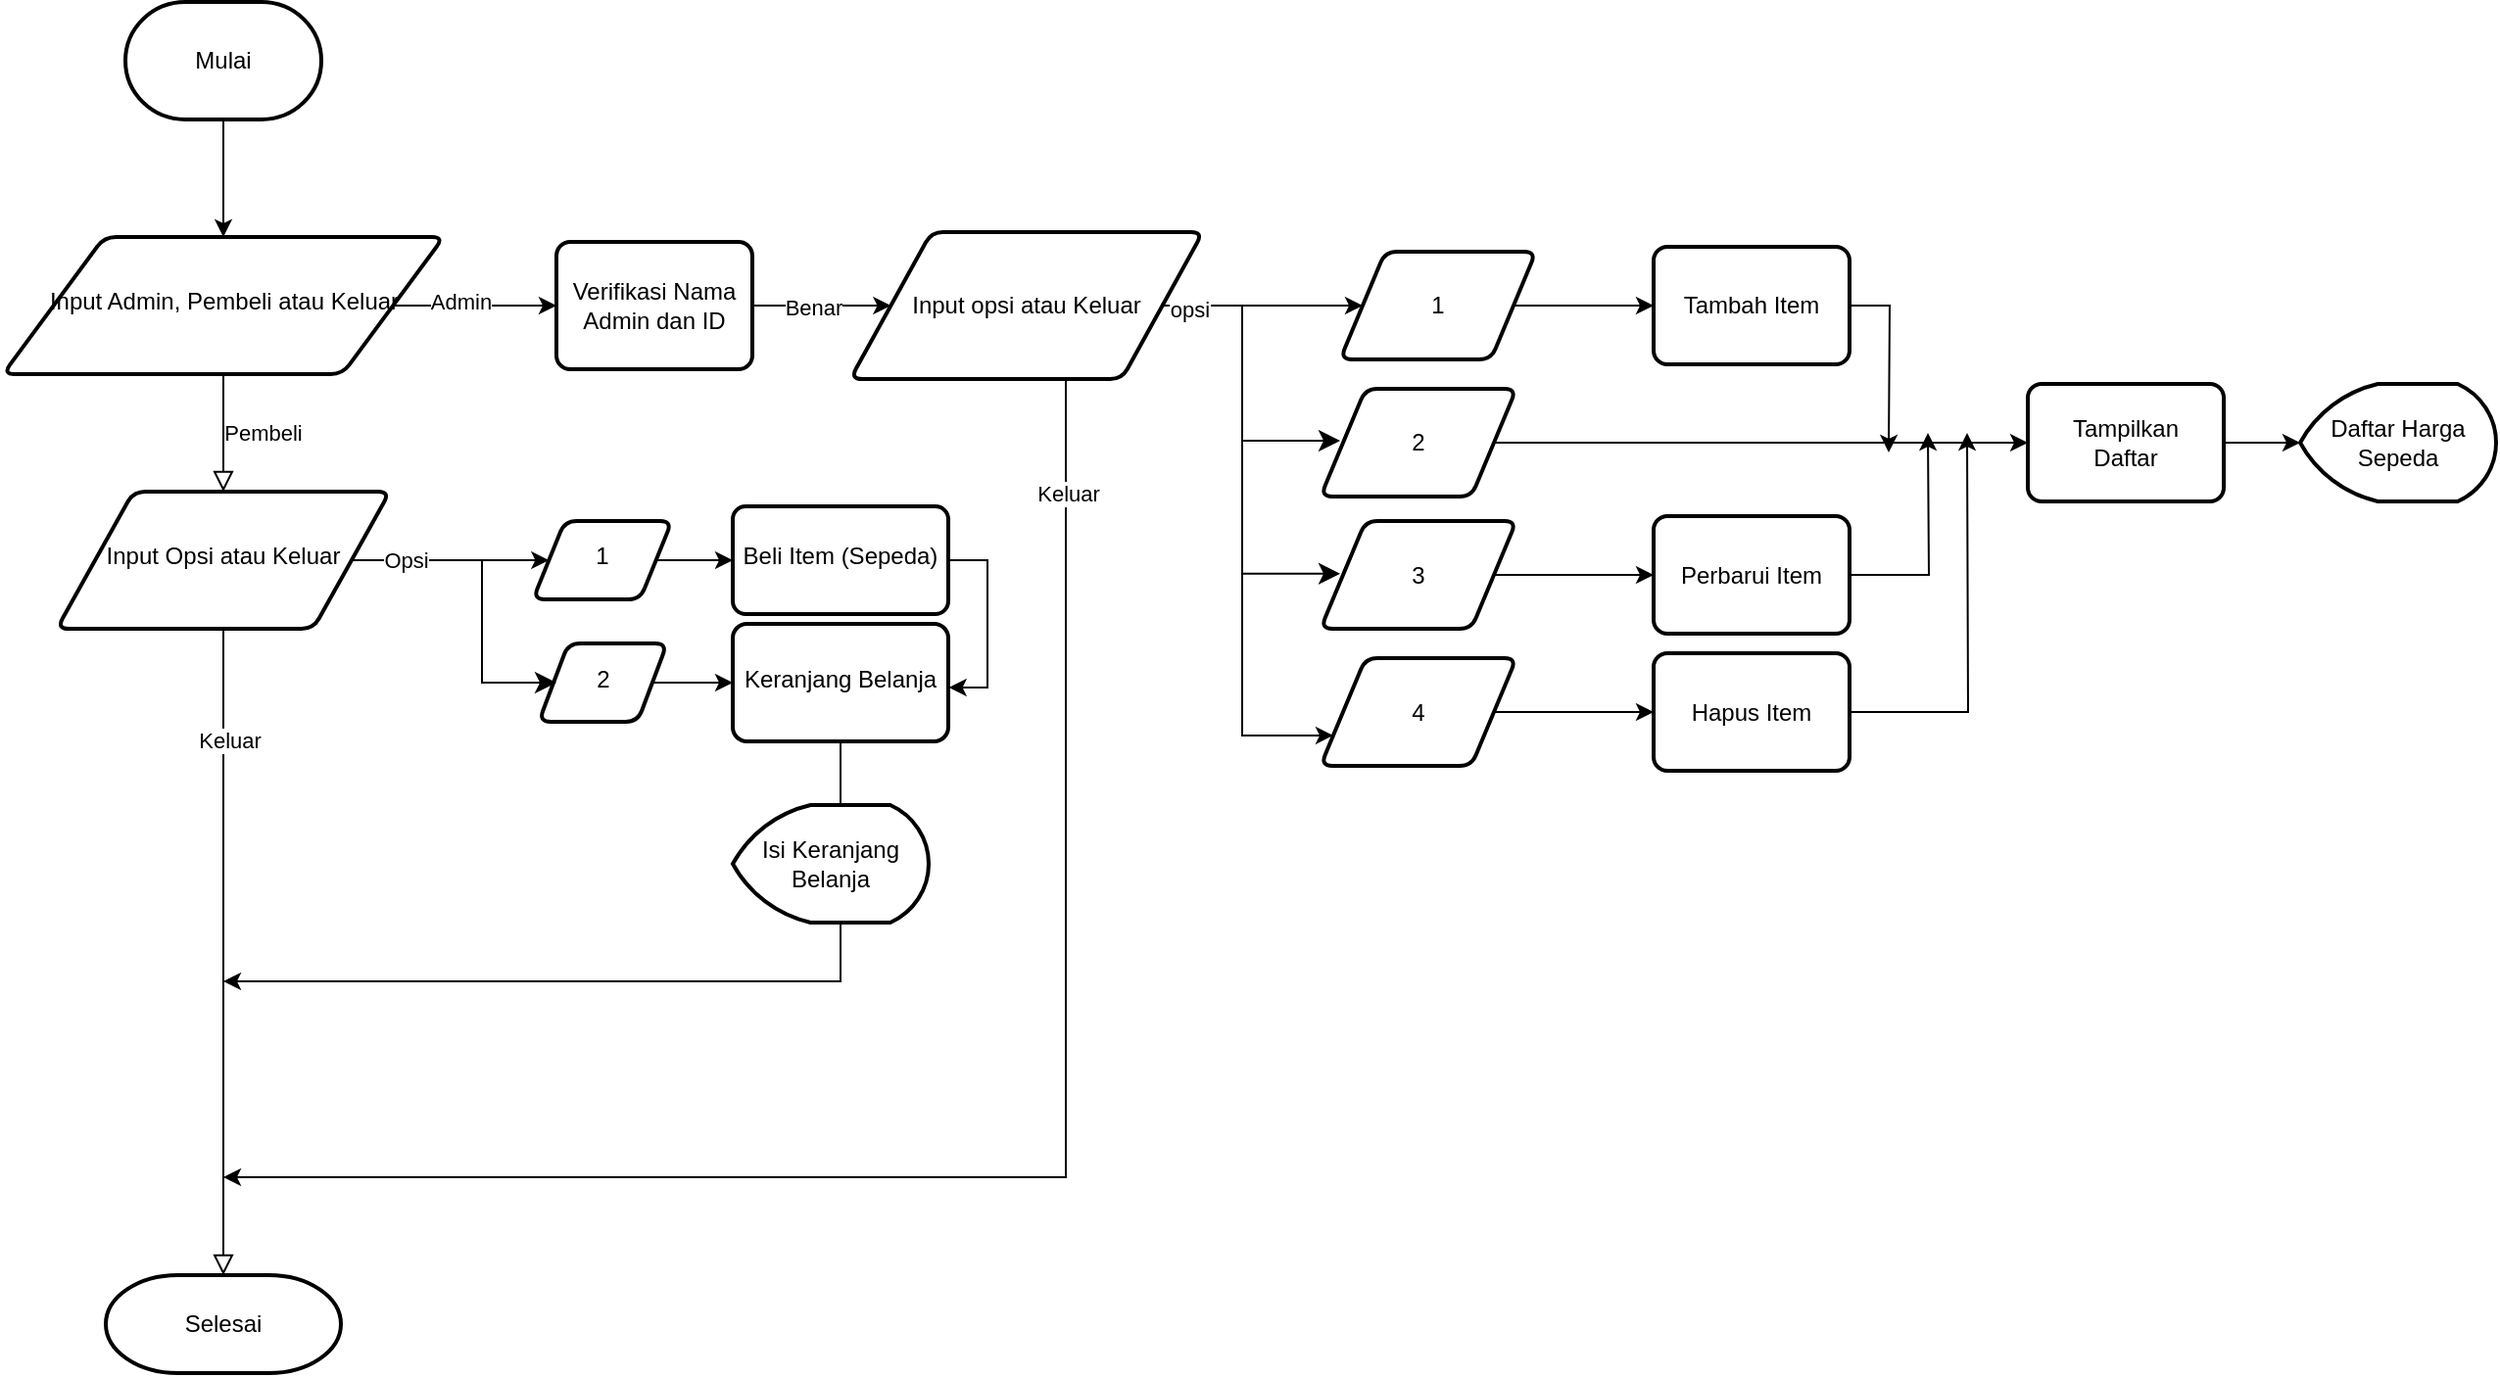 <mxfile version="21.8.2" type="github">
  <diagram id="C5RBs43oDa-KdzZeNtuy" name="Page-1">
    <mxGraphModel dx="1580" dy="671" grid="1" gridSize="10" guides="1" tooltips="1" connect="1" arrows="1" fold="1" page="1" pageScale="1" pageWidth="827" pageHeight="1169" math="0" shadow="0">
      <root>
        <mxCell id="WIyWlLk6GJQsqaUBKTNV-0" />
        <mxCell id="WIyWlLk6GJQsqaUBKTNV-1" parent="WIyWlLk6GJQsqaUBKTNV-0" />
        <mxCell id="WIyWlLk6GJQsqaUBKTNV-4" value="Pembeli" style="rounded=0;html=1;jettySize=auto;orthogonalLoop=1;fontSize=11;endArrow=block;endFill=0;endSize=8;strokeWidth=1;shadow=0;labelBackgroundColor=none;edgeStyle=orthogonalEdgeStyle;" parent="WIyWlLk6GJQsqaUBKTNV-1" source="WIyWlLk6GJQsqaUBKTNV-6" target="WIyWlLk6GJQsqaUBKTNV-10" edge="1">
          <mxGeometry y="20" relative="1" as="geometry">
            <mxPoint as="offset" />
          </mxGeometry>
        </mxCell>
        <mxCell id="LoGF4QMkM_RMsMkj-VRh-5" value="" style="edgeStyle=orthogonalEdgeStyle;rounded=0;orthogonalLoop=1;jettySize=auto;html=1;entryX=0;entryY=0.5;entryDx=0;entryDy=0;entryPerimeter=0;" edge="1" parent="WIyWlLk6GJQsqaUBKTNV-1" source="WIyWlLk6GJQsqaUBKTNV-6" target="LoGF4QMkM_RMsMkj-VRh-9">
          <mxGeometry relative="1" as="geometry">
            <mxPoint x="360" y="195" as="targetPoint" />
          </mxGeometry>
        </mxCell>
        <mxCell id="LoGF4QMkM_RMsMkj-VRh-6" value="Admin" style="edgeLabel;html=1;align=center;verticalAlign=middle;resizable=0;points=[];" vertex="1" connectable="0" parent="LoGF4QMkM_RMsMkj-VRh-5">
          <mxGeometry x="-0.189" y="2" relative="1" as="geometry">
            <mxPoint as="offset" />
          </mxGeometry>
        </mxCell>
        <mxCell id="WIyWlLk6GJQsqaUBKTNV-6" value="Input Admin, Pembeli atau Keluar" style="whiteSpace=wrap;html=1;shadow=0;fontFamily=Helvetica;fontSize=12;align=center;strokeWidth=2;spacing=6;spacingTop=-4;shape=parallelogram;perimeter=parallelogramPerimeter;rounded=1;arcSize=12;size=0.23;" parent="WIyWlLk6GJQsqaUBKTNV-1" vertex="1">
          <mxGeometry x="107.5" y="160" width="225" height="70" as="geometry" />
        </mxCell>
        <mxCell id="WIyWlLk6GJQsqaUBKTNV-8" value="" style="rounded=0;html=1;jettySize=auto;orthogonalLoop=1;fontSize=11;endArrow=block;endFill=0;endSize=8;strokeWidth=1;shadow=0;labelBackgroundColor=none;edgeStyle=orthogonalEdgeStyle;" parent="WIyWlLk6GJQsqaUBKTNV-1" source="WIyWlLk6GJQsqaUBKTNV-10" target="WIyWlLk6GJQsqaUBKTNV-11" edge="1">
          <mxGeometry x="0.333" y="20" relative="1" as="geometry">
            <mxPoint as="offset" />
          </mxGeometry>
        </mxCell>
        <mxCell id="LoGF4QMkM_RMsMkj-VRh-70" value="Keluar" style="edgeLabel;html=1;align=center;verticalAlign=middle;resizable=0;points=[];" vertex="1" connectable="0" parent="WIyWlLk6GJQsqaUBKTNV-8">
          <mxGeometry x="-0.655" y="3" relative="1" as="geometry">
            <mxPoint as="offset" />
          </mxGeometry>
        </mxCell>
        <mxCell id="LoGF4QMkM_RMsMkj-VRh-72" value="" style="edgeStyle=orthogonalEdgeStyle;rounded=0;orthogonalLoop=1;jettySize=auto;html=1;" edge="1" parent="WIyWlLk6GJQsqaUBKTNV-1" source="WIyWlLk6GJQsqaUBKTNV-10" target="LoGF4QMkM_RMsMkj-VRh-71">
          <mxGeometry relative="1" as="geometry" />
        </mxCell>
        <mxCell id="LoGF4QMkM_RMsMkj-VRh-82" value="Opsi" style="edgeLabel;html=1;align=center;verticalAlign=middle;resizable=0;points=[];" vertex="1" connectable="0" parent="LoGF4QMkM_RMsMkj-VRh-72">
          <mxGeometry x="-0.465" y="-1" relative="1" as="geometry">
            <mxPoint y="-1" as="offset" />
          </mxGeometry>
        </mxCell>
        <mxCell id="WIyWlLk6GJQsqaUBKTNV-10" value="Input Opsi atau Keluar" style="whiteSpace=wrap;html=1;shadow=0;fontFamily=Helvetica;fontSize=12;align=center;strokeWidth=2;spacing=6;spacingTop=-4;shape=parallelogram;perimeter=parallelogramPerimeter;rounded=1;arcSize=12;size=0.23;" parent="WIyWlLk6GJQsqaUBKTNV-1" vertex="1">
          <mxGeometry x="135" y="290" width="170" height="70" as="geometry" />
        </mxCell>
        <mxCell id="WIyWlLk6GJQsqaUBKTNV-11" value="Selesai" style="rounded=1;whiteSpace=wrap;html=1;fontSize=12;glass=0;strokeWidth=2;shadow=0;shape=mxgraph.flowchart.terminator;" parent="WIyWlLk6GJQsqaUBKTNV-1" vertex="1">
          <mxGeometry x="160" y="690" width="120" height="50" as="geometry" />
        </mxCell>
        <mxCell id="LoGF4QMkM_RMsMkj-VRh-3" value="" style="edgeStyle=orthogonalEdgeStyle;rounded=0;orthogonalLoop=1;jettySize=auto;html=1;" edge="1" parent="WIyWlLk6GJQsqaUBKTNV-1" source="LoGF4QMkM_RMsMkj-VRh-0" target="WIyWlLk6GJQsqaUBKTNV-6">
          <mxGeometry relative="1" as="geometry" />
        </mxCell>
        <mxCell id="LoGF4QMkM_RMsMkj-VRh-0" value="Mulai" style="strokeWidth=2;html=1;shape=mxgraph.flowchart.terminator;whiteSpace=wrap;" vertex="1" parent="WIyWlLk6GJQsqaUBKTNV-1">
          <mxGeometry x="170" y="40" width="100" height="60" as="geometry" />
        </mxCell>
        <mxCell id="LoGF4QMkM_RMsMkj-VRh-12" value="" style="edgeStyle=orthogonalEdgeStyle;rounded=0;orthogonalLoop=1;jettySize=auto;html=1;" edge="1" parent="WIyWlLk6GJQsqaUBKTNV-1" source="LoGF4QMkM_RMsMkj-VRh-9" target="LoGF4QMkM_RMsMkj-VRh-11">
          <mxGeometry relative="1" as="geometry" />
        </mxCell>
        <mxCell id="LoGF4QMkM_RMsMkj-VRh-14" value="Benar" style="edgeLabel;html=1;align=center;verticalAlign=middle;resizable=0;points=[];" vertex="1" connectable="0" parent="LoGF4QMkM_RMsMkj-VRh-12">
          <mxGeometry x="-0.131" y="-1" relative="1" as="geometry">
            <mxPoint as="offset" />
          </mxGeometry>
        </mxCell>
        <mxCell id="LoGF4QMkM_RMsMkj-VRh-9" value="Verifikasi Nama Admin dan ID" style="strokeWidth=2;html=1;shape=label;whiteSpace=wrap;rounded=1;absoluteArcSize=1;arcSize=14;" vertex="1" parent="WIyWlLk6GJQsqaUBKTNV-1">
          <mxGeometry x="390" y="162.5" width="100" height="65" as="geometry" />
        </mxCell>
        <mxCell id="LoGF4QMkM_RMsMkj-VRh-41" value="" style="edgeStyle=orthogonalEdgeStyle;rounded=0;orthogonalLoop=1;jettySize=auto;html=1;" edge="1" parent="WIyWlLk6GJQsqaUBKTNV-1" source="LoGF4QMkM_RMsMkj-VRh-11" target="LoGF4QMkM_RMsMkj-VRh-40">
          <mxGeometry relative="1" as="geometry" />
        </mxCell>
        <mxCell id="LoGF4QMkM_RMsMkj-VRh-67" value="" style="edgeStyle=orthogonalEdgeStyle;rounded=0;orthogonalLoop=1;jettySize=auto;html=1;" edge="1" parent="WIyWlLk6GJQsqaUBKTNV-1" source="LoGF4QMkM_RMsMkj-VRh-11">
          <mxGeometry relative="1" as="geometry">
            <mxPoint x="220" y="640" as="targetPoint" />
            <Array as="points">
              <mxPoint x="650" y="640" />
            </Array>
          </mxGeometry>
        </mxCell>
        <mxCell id="LoGF4QMkM_RMsMkj-VRh-68" value="Keluar" style="edgeLabel;html=1;align=center;verticalAlign=middle;resizable=0;points=[];" vertex="1" connectable="0" parent="LoGF4QMkM_RMsMkj-VRh-67">
          <mxGeometry x="-0.86" y="1" relative="1" as="geometry">
            <mxPoint as="offset" />
          </mxGeometry>
        </mxCell>
        <mxCell id="LoGF4QMkM_RMsMkj-VRh-11" value="Input opsi atau Keluar" style="strokeWidth=2;html=1;shape=parallelogram;whiteSpace=wrap;perimeter=parallelogramPerimeter;rounded=1;arcSize=12;size=0.23;" vertex="1" parent="WIyWlLk6GJQsqaUBKTNV-1">
          <mxGeometry x="540" y="157.5" width="180" height="75" as="geometry" />
        </mxCell>
        <mxCell id="LoGF4QMkM_RMsMkj-VRh-106" style="edgeStyle=orthogonalEdgeStyle;rounded=0;orthogonalLoop=1;jettySize=auto;html=1;exitX=1;exitY=0.5;exitDx=0;exitDy=0;" edge="1" parent="WIyWlLk6GJQsqaUBKTNV-1" source="LoGF4QMkM_RMsMkj-VRh-36">
          <mxGeometry relative="1" as="geometry">
            <mxPoint x="1070" y="270" as="targetPoint" />
          </mxGeometry>
        </mxCell>
        <mxCell id="LoGF4QMkM_RMsMkj-VRh-36" value="Tambah Item" style="shape=label;html=1;strokeWidth=2;whiteSpace=wrap;rounded=1;arcSize=14;size=0.23;absoluteArcSize=1;" vertex="1" parent="WIyWlLk6GJQsqaUBKTNV-1">
          <mxGeometry x="950" y="165" width="100" height="60" as="geometry" />
        </mxCell>
        <mxCell id="LoGF4QMkM_RMsMkj-VRh-109" value="" style="edgeStyle=orthogonalEdgeStyle;rounded=0;orthogonalLoop=1;jettySize=auto;html=1;" edge="1" parent="WIyWlLk6GJQsqaUBKTNV-1" source="LoGF4QMkM_RMsMkj-VRh-37" target="LoGF4QMkM_RMsMkj-VRh-108">
          <mxGeometry relative="1" as="geometry" />
        </mxCell>
        <mxCell id="LoGF4QMkM_RMsMkj-VRh-37" value="Tampilkan&lt;br&gt;Daftar" style="shape=label;html=1;strokeWidth=2;whiteSpace=wrap;rounded=1;arcSize=14;size=0.23;absoluteArcSize=1;" vertex="1" parent="WIyWlLk6GJQsqaUBKTNV-1">
          <mxGeometry x="1141" y="235" width="100" height="60" as="geometry" />
        </mxCell>
        <mxCell id="LoGF4QMkM_RMsMkj-VRh-105" style="edgeStyle=orthogonalEdgeStyle;rounded=0;orthogonalLoop=1;jettySize=auto;html=1;exitX=1;exitY=0.5;exitDx=0;exitDy=0;" edge="1" parent="WIyWlLk6GJQsqaUBKTNV-1" source="LoGF4QMkM_RMsMkj-VRh-38">
          <mxGeometry relative="1" as="geometry">
            <mxPoint x="1090" y="260" as="targetPoint" />
          </mxGeometry>
        </mxCell>
        <mxCell id="LoGF4QMkM_RMsMkj-VRh-38" value="Perbarui Item" style="shape=label;html=1;strokeWidth=2;whiteSpace=wrap;rounded=1;arcSize=14;size=0.23;absoluteArcSize=1;" vertex="1" parent="WIyWlLk6GJQsqaUBKTNV-1">
          <mxGeometry x="950" y="302.5" width="100" height="60" as="geometry" />
        </mxCell>
        <mxCell id="LoGF4QMkM_RMsMkj-VRh-107" style="edgeStyle=orthogonalEdgeStyle;rounded=0;orthogonalLoop=1;jettySize=auto;html=1;exitX=1;exitY=0.5;exitDx=0;exitDy=0;" edge="1" parent="WIyWlLk6GJQsqaUBKTNV-1" source="LoGF4QMkM_RMsMkj-VRh-39">
          <mxGeometry relative="1" as="geometry">
            <mxPoint x="1110" y="260" as="targetPoint" />
          </mxGeometry>
        </mxCell>
        <mxCell id="LoGF4QMkM_RMsMkj-VRh-39" value="Hapus Item" style="shape=label;html=1;strokeWidth=2;whiteSpace=wrap;rounded=1;arcSize=14;size=0.23;absoluteArcSize=1;" vertex="1" parent="WIyWlLk6GJQsqaUBKTNV-1">
          <mxGeometry x="950" y="372.5" width="100" height="60" as="geometry" />
        </mxCell>
        <mxCell id="LoGF4QMkM_RMsMkj-VRh-54" style="edgeStyle=orthogonalEdgeStyle;rounded=0;orthogonalLoop=1;jettySize=auto;html=1;exitX=1;exitY=0.5;exitDx=0;exitDy=0;entryX=0;entryY=0.5;entryDx=0;entryDy=0;" edge="1" parent="WIyWlLk6GJQsqaUBKTNV-1" source="LoGF4QMkM_RMsMkj-VRh-40" target="LoGF4QMkM_RMsMkj-VRh-36">
          <mxGeometry relative="1" as="geometry" />
        </mxCell>
        <mxCell id="LoGF4QMkM_RMsMkj-VRh-40" value="1" style="strokeWidth=2;html=1;shape=parallelogram;whiteSpace=wrap;perimeter=parallelogramPerimeter;rounded=1;arcSize=12;size=0.23;" vertex="1" parent="WIyWlLk6GJQsqaUBKTNV-1">
          <mxGeometry x="790" y="167.5" width="100" height="55" as="geometry" />
        </mxCell>
        <mxCell id="LoGF4QMkM_RMsMkj-VRh-55" style="edgeStyle=orthogonalEdgeStyle;rounded=0;orthogonalLoop=1;jettySize=auto;html=1;exitX=1;exitY=0.5;exitDx=0;exitDy=0;entryX=0;entryY=0.5;entryDx=0;entryDy=0;" edge="1" parent="WIyWlLk6GJQsqaUBKTNV-1" source="LoGF4QMkM_RMsMkj-VRh-42" target="LoGF4QMkM_RMsMkj-VRh-37">
          <mxGeometry relative="1" as="geometry" />
        </mxCell>
        <mxCell id="LoGF4QMkM_RMsMkj-VRh-42" value="2" style="strokeWidth=2;html=1;shape=parallelogram;whiteSpace=wrap;perimeter=parallelogramPerimeter;rounded=1;arcSize=12;size=0.23;" vertex="1" parent="WIyWlLk6GJQsqaUBKTNV-1">
          <mxGeometry x="780" y="237.5" width="100" height="55" as="geometry" />
        </mxCell>
        <mxCell id="LoGF4QMkM_RMsMkj-VRh-56" style="edgeStyle=orthogonalEdgeStyle;rounded=0;orthogonalLoop=1;jettySize=auto;html=1;exitX=1;exitY=0.5;exitDx=0;exitDy=0;entryX=0;entryY=0.5;entryDx=0;entryDy=0;" edge="1" parent="WIyWlLk6GJQsqaUBKTNV-1" source="LoGF4QMkM_RMsMkj-VRh-43" target="LoGF4QMkM_RMsMkj-VRh-38">
          <mxGeometry relative="1" as="geometry" />
        </mxCell>
        <mxCell id="LoGF4QMkM_RMsMkj-VRh-43" value="3" style="strokeWidth=2;html=1;shape=parallelogram;whiteSpace=wrap;perimeter=parallelogramPerimeter;rounded=1;arcSize=12;size=0.23;" vertex="1" parent="WIyWlLk6GJQsqaUBKTNV-1">
          <mxGeometry x="780" y="305" width="100" height="55" as="geometry" />
        </mxCell>
        <mxCell id="LoGF4QMkM_RMsMkj-VRh-57" style="edgeStyle=orthogonalEdgeStyle;rounded=0;orthogonalLoop=1;jettySize=auto;html=1;exitX=1;exitY=0.5;exitDx=0;exitDy=0;entryX=0;entryY=0.5;entryDx=0;entryDy=0;" edge="1" parent="WIyWlLk6GJQsqaUBKTNV-1" source="LoGF4QMkM_RMsMkj-VRh-44" target="LoGF4QMkM_RMsMkj-VRh-39">
          <mxGeometry relative="1" as="geometry" />
        </mxCell>
        <mxCell id="LoGF4QMkM_RMsMkj-VRh-44" value="4" style="strokeWidth=2;html=1;shape=parallelogram;whiteSpace=wrap;perimeter=parallelogramPerimeter;rounded=1;arcSize=12;size=0.23;" vertex="1" parent="WIyWlLk6GJQsqaUBKTNV-1">
          <mxGeometry x="780" y="375" width="100" height="55" as="geometry" />
        </mxCell>
        <mxCell id="LoGF4QMkM_RMsMkj-VRh-59" value="" style="edgeStyle=orthogonalEdgeStyle;rounded=0;orthogonalLoop=1;jettySize=auto;html=1;entryX=0;entryY=0.75;entryDx=0;entryDy=0;exitX=1;exitY=0.5;exitDx=0;exitDy=0;" edge="1" parent="WIyWlLk6GJQsqaUBKTNV-1" source="LoGF4QMkM_RMsMkj-VRh-11" target="LoGF4QMkM_RMsMkj-VRh-44">
          <mxGeometry relative="1" as="geometry">
            <mxPoint x="740" y="200" as="sourcePoint" />
            <mxPoint x="811" y="205" as="targetPoint" />
            <Array as="points">
              <mxPoint x="740" y="195" />
              <mxPoint x="740" y="415" />
            </Array>
          </mxGeometry>
        </mxCell>
        <mxCell id="LoGF4QMkM_RMsMkj-VRh-69" value="opsi" style="edgeLabel;html=1;align=center;verticalAlign=middle;resizable=0;points=[];" vertex="1" connectable="0" parent="LoGF4QMkM_RMsMkj-VRh-59">
          <mxGeometry x="-0.916" y="-2" relative="1" as="geometry">
            <mxPoint as="offset" />
          </mxGeometry>
        </mxCell>
        <mxCell id="LoGF4QMkM_RMsMkj-VRh-62" value="" style="edgeStyle=segmentEdgeStyle;endArrow=classic;html=1;curved=0;rounded=0;endSize=8;startSize=8;" edge="1" parent="WIyWlLk6GJQsqaUBKTNV-1">
          <mxGeometry width="50" height="50" relative="1" as="geometry">
            <mxPoint x="740" y="264" as="sourcePoint" />
            <mxPoint x="790" y="264.41" as="targetPoint" />
          </mxGeometry>
        </mxCell>
        <mxCell id="LoGF4QMkM_RMsMkj-VRh-64" value="" style="edgeStyle=segmentEdgeStyle;endArrow=classic;html=1;curved=0;rounded=0;endSize=8;startSize=8;" edge="1" parent="WIyWlLk6GJQsqaUBKTNV-1">
          <mxGeometry width="50" height="50" relative="1" as="geometry">
            <mxPoint x="740" y="331.91" as="sourcePoint" />
            <mxPoint x="790" y="332.32" as="targetPoint" />
          </mxGeometry>
        </mxCell>
        <mxCell id="LoGF4QMkM_RMsMkj-VRh-86" value="" style="edgeStyle=orthogonalEdgeStyle;rounded=0;orthogonalLoop=1;jettySize=auto;html=1;" edge="1" parent="WIyWlLk6GJQsqaUBKTNV-1" source="LoGF4QMkM_RMsMkj-VRh-71" target="LoGF4QMkM_RMsMkj-VRh-85">
          <mxGeometry relative="1" as="geometry" />
        </mxCell>
        <mxCell id="LoGF4QMkM_RMsMkj-VRh-71" value="1" style="whiteSpace=wrap;html=1;shadow=0;fontFamily=Helvetica;fontSize=12;align=center;strokeWidth=2;spacing=6;spacingTop=-4;shape=parallelogram;perimeter=parallelogramPerimeter;rounded=1;arcSize=12;size=0.23;" vertex="1" parent="WIyWlLk6GJQsqaUBKTNV-1">
          <mxGeometry x="378" y="305" width="71" height="40" as="geometry" />
        </mxCell>
        <mxCell id="LoGF4QMkM_RMsMkj-VRh-93" value="" style="edgeStyle=orthogonalEdgeStyle;rounded=0;orthogonalLoop=1;jettySize=auto;html=1;" edge="1" parent="WIyWlLk6GJQsqaUBKTNV-1" source="LoGF4QMkM_RMsMkj-VRh-73" target="LoGF4QMkM_RMsMkj-VRh-89">
          <mxGeometry relative="1" as="geometry" />
        </mxCell>
        <mxCell id="LoGF4QMkM_RMsMkj-VRh-73" value="2" style="whiteSpace=wrap;html=1;shadow=0;fontFamily=Helvetica;fontSize=12;align=center;strokeWidth=2;spacing=6;spacingTop=-4;shape=parallelogram;perimeter=parallelogramPerimeter;rounded=1;arcSize=12;size=0.23;" vertex="1" parent="WIyWlLk6GJQsqaUBKTNV-1">
          <mxGeometry x="381" y="367.5" width="65.5" height="40" as="geometry" />
        </mxCell>
        <mxCell id="LoGF4QMkM_RMsMkj-VRh-104" style="edgeStyle=orthogonalEdgeStyle;rounded=0;orthogonalLoop=1;jettySize=auto;html=1;exitX=1;exitY=0.5;exitDx=0;exitDy=0;" edge="1" parent="WIyWlLk6GJQsqaUBKTNV-1" source="LoGF4QMkM_RMsMkj-VRh-85">
          <mxGeometry relative="1" as="geometry">
            <mxPoint x="590.333" y="390.0" as="targetPoint" />
            <Array as="points">
              <mxPoint x="610" y="325" />
              <mxPoint x="610" y="390" />
            </Array>
          </mxGeometry>
        </mxCell>
        <mxCell id="LoGF4QMkM_RMsMkj-VRh-85" value="Beli Item (Sepeda)" style="whiteSpace=wrap;html=1;shadow=0;strokeWidth=2;spacing=6;spacingTop=-4;rounded=1;arcSize=12;" vertex="1" parent="WIyWlLk6GJQsqaUBKTNV-1">
          <mxGeometry x="480" y="297.5" width="110" height="55" as="geometry" />
        </mxCell>
        <mxCell id="LoGF4QMkM_RMsMkj-VRh-100" value="" style="edgeStyle=orthogonalEdgeStyle;rounded=0;orthogonalLoop=1;jettySize=auto;html=1;" edge="1" parent="WIyWlLk6GJQsqaUBKTNV-1" source="LoGF4QMkM_RMsMkj-VRh-89">
          <mxGeometry relative="1" as="geometry">
            <mxPoint x="220" y="540.0" as="targetPoint" />
            <Array as="points">
              <mxPoint x="535" y="540" />
            </Array>
          </mxGeometry>
        </mxCell>
        <mxCell id="LoGF4QMkM_RMsMkj-VRh-89" value="Keranjang Belanja" style="whiteSpace=wrap;html=1;shadow=0;strokeWidth=2;spacing=6;spacingTop=-4;rounded=1;arcSize=12;" vertex="1" parent="WIyWlLk6GJQsqaUBKTNV-1">
          <mxGeometry x="480" y="357.5" width="110" height="60" as="geometry" />
        </mxCell>
        <mxCell id="LoGF4QMkM_RMsMkj-VRh-92" value="" style="edgeStyle=segmentEdgeStyle;endArrow=classic;html=1;curved=0;rounded=0;endSize=8;startSize=8;entryX=0;entryY=0.5;entryDx=0;entryDy=0;" edge="1" parent="WIyWlLk6GJQsqaUBKTNV-1">
          <mxGeometry width="50" height="50" relative="1" as="geometry">
            <mxPoint x="370" y="325" as="sourcePoint" />
            <mxPoint x="390.003" y="387.5" as="targetPoint" />
            <Array as="points">
              <mxPoint x="330" y="325" />
              <mxPoint x="352" y="325" />
              <mxPoint x="352" y="388" />
            </Array>
          </mxGeometry>
        </mxCell>
        <mxCell id="LoGF4QMkM_RMsMkj-VRh-108" value="Daftar Harga Sepeda" style="strokeWidth=2;html=1;shape=mxgraph.flowchart.display;whiteSpace=wrap;" vertex="1" parent="WIyWlLk6GJQsqaUBKTNV-1">
          <mxGeometry x="1280" y="235" width="100" height="60" as="geometry" />
        </mxCell>
        <mxCell id="LoGF4QMkM_RMsMkj-VRh-110" value="Isi Keranjang Belanja" style="strokeWidth=2;html=1;shape=mxgraph.flowchart.display;whiteSpace=wrap;" vertex="1" parent="WIyWlLk6GJQsqaUBKTNV-1">
          <mxGeometry x="480" y="450" width="100" height="60" as="geometry" />
        </mxCell>
      </root>
    </mxGraphModel>
  </diagram>
</mxfile>
